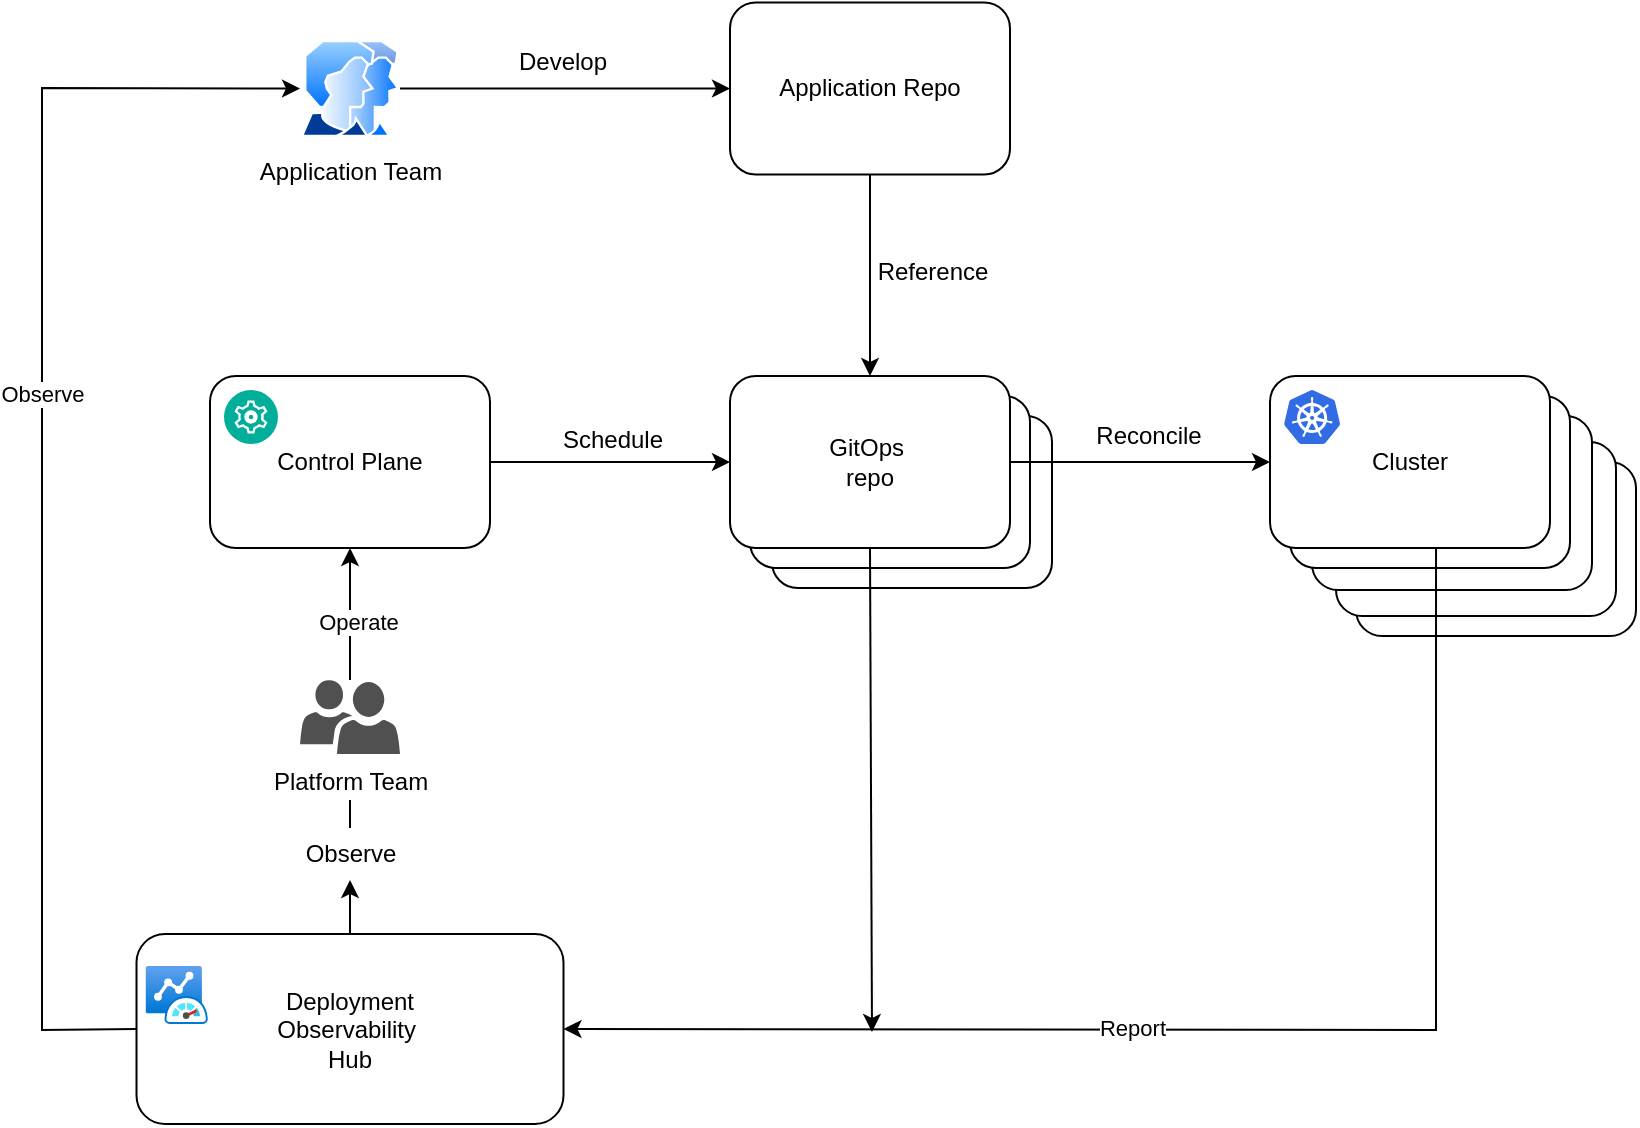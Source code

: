 <mxfile version="20.5.3" type="device" pages="2"><diagram id="EJyb3Z6ZULY_lMyWeOQj" name="Page-1"><mxGraphModel dx="983" dy="658" grid="0" gridSize="10" guides="1" tooltips="1" connect="1" arrows="1" fold="1" page="0" pageScale="1" pageWidth="850" pageHeight="1100" math="0" shadow="0"><root><mxCell id="0"/><mxCell id="1" parent="0"/><mxCell id="vTIGv0Bj5-gnFhebU_rT-22" value="GitOps&amp;nbsp;&lt;br&gt;repo" style="rounded=1;whiteSpace=wrap;html=1;" vertex="1" parent="1"><mxGeometry x="802" y="341" width="140" height="87" as="geometry"/></mxCell><mxCell id="vTIGv0Bj5-gnFhebU_rT-21" value="GitOps&amp;nbsp;&lt;br&gt;repo" style="rounded=1;whiteSpace=wrap;html=1;" vertex="1" parent="1"><mxGeometry x="792" y="331" width="140" height="87" as="geometry"/></mxCell><mxCell id="vTIGv0Bj5-gnFhebU_rT-11" value="GitOps&amp;nbsp;&lt;br&gt;repo" style="rounded=1;whiteSpace=wrap;html=1;" vertex="1" parent="1"><mxGeometry x="510" y="318" width="140" height="86" as="geometry"/></mxCell><mxCell id="vTIGv0Bj5-gnFhebU_rT-9" value="GitOps&amp;nbsp;&lt;br&gt;repo" style="rounded=1;whiteSpace=wrap;html=1;" vertex="1" parent="1"><mxGeometry x="499" y="308" width="140" height="86" as="geometry"/></mxCell><mxCell id="vTIGv0Bj5-gnFhebU_rT-8" value="GitOps&amp;nbsp;&lt;br&gt;repo" style="rounded=1;whiteSpace=wrap;html=1;" vertex="1" parent="1"><mxGeometry x="489" y="298" width="140" height="86" as="geometry"/></mxCell><mxCell id="vTIGv0Bj5-gnFhebU_rT-1" value="Control Plane" style="rounded=1;whiteSpace=wrap;html=1;" vertex="1" parent="1"><mxGeometry x="229" y="298" width="140" height="86" as="geometry"/></mxCell><mxCell id="vTIGv0Bj5-gnFhebU_rT-6" value="" style="aspect=fixed;perimeter=ellipsePerimeter;html=1;align=center;shadow=0;dashed=0;fontColor=#4277BB;labelBackgroundColor=#ffffff;fontSize=12;spacingTop=3;image;image=img/lib/ibm/management/cluster_management.svg;" vertex="1" parent="1"><mxGeometry x="236" y="305" width="27" height="27" as="geometry"/></mxCell><mxCell id="vTIGv0Bj5-gnFhebU_rT-7" value="" style="shape=image;html=1;verticalAlign=top;verticalLabelPosition=bottom;labelBackgroundColor=#ffffff;imageAspect=0;aspect=fixed;image=https://cdn0.iconfinder.com/data/icons/social-network-9/50/29-128.png" vertex="1" parent="1"><mxGeometry x="492" y="302" width="33" height="33" as="geometry"/></mxCell><mxCell id="vTIGv0Bj5-gnFhebU_rT-12" value="GitOps&amp;nbsp;&lt;br&gt;repo" style="rounded=1;whiteSpace=wrap;html=1;" vertex="1" parent="1"><mxGeometry x="780" y="318" width="140" height="87" as="geometry"/></mxCell><mxCell id="vTIGv0Bj5-gnFhebU_rT-13" value="GitOps&amp;nbsp;&lt;br&gt;repo" style="rounded=1;whiteSpace=wrap;html=1;" vertex="1" parent="1"><mxGeometry x="769" y="308" width="140" height="86" as="geometry"/></mxCell><mxCell id="vTIGv0Bj5-gnFhebU_rT-14" value="Cluster" style="rounded=1;whiteSpace=wrap;html=1;" vertex="1" parent="1"><mxGeometry x="759" y="298" width="140" height="86" as="geometry"/></mxCell><mxCell id="vTIGv0Bj5-gnFhebU_rT-5" value="" style="sketch=0;aspect=fixed;html=1;points=[];align=center;image;fontSize=12;image=img/lib/mscae/Kubernetes.svg;" vertex="1" parent="1"><mxGeometry x="766" y="305" width="28.13" height="27" as="geometry"/></mxCell><mxCell id="vTIGv0Bj5-gnFhebU_rT-23" value="" style="endArrow=classic;html=1;rounded=0;exitX=1;exitY=0.5;exitDx=0;exitDy=0;entryX=0;entryY=0.5;entryDx=0;entryDy=0;" edge="1" parent="1" source="vTIGv0Bj5-gnFhebU_rT-1" target="vTIGv0Bj5-gnFhebU_rT-8"><mxGeometry width="50" height="50" relative="1" as="geometry"><mxPoint x="528" y="399" as="sourcePoint"/><mxPoint x="578" y="349" as="targetPoint"/></mxGeometry></mxCell><mxCell id="vTIGv0Bj5-gnFhebU_rT-24" value="Schedule" style="text;html=1;align=center;verticalAlign=middle;resizable=0;points=[];autosize=1;strokeColor=none;fillColor=none;" vertex="1" parent="1"><mxGeometry x="396" y="317" width="68" height="26" as="geometry"/></mxCell><mxCell id="vTIGv0Bj5-gnFhebU_rT-26" value="Reconcile" style="text;html=1;align=center;verticalAlign=middle;resizable=0;points=[];autosize=1;strokeColor=none;fillColor=none;" vertex="1" parent="1"><mxGeometry x="662" y="315" width="71" height="26" as="geometry"/></mxCell><mxCell id="vTIGv0Bj5-gnFhebU_rT-29" value="Deployment&lt;br&gt;Observability&amp;nbsp;&lt;br&gt;Hub" style="rounded=1;whiteSpace=wrap;html=1;" vertex="1" parent="1"><mxGeometry x="192.25" y="577" width="213.5" height="95" as="geometry"/></mxCell><mxCell id="vTIGv0Bj5-gnFhebU_rT-28" value="" style="aspect=fixed;html=1;points=[];align=center;image;fontSize=12;image=img/lib/azure2/other/Azure_Monitor_Dashboard.svg;" vertex="1" parent="1"><mxGeometry x="196.75" y="593" width="31.2" height="29" as="geometry"/></mxCell><mxCell id="vTIGv0Bj5-gnFhebU_rT-30" value="" style="endArrow=classic;html=1;rounded=0;entryX=0;entryY=0.5;entryDx=0;entryDy=0;exitX=0;exitY=0.5;exitDx=0;exitDy=0;" edge="1" parent="1" source="vTIGv0Bj5-gnFhebU_rT-29" target="vTIGv0Bj5-gnFhebU_rT-33"><mxGeometry width="50" height="50" relative="1" as="geometry"><mxPoint x="559" y="349" as="sourcePoint"/><mxPoint x="509" y="399" as="targetPoint"/><Array as="points"><mxPoint x="145" y="625"/><mxPoint x="145" y="154"/></Array></mxGeometry></mxCell><mxCell id="vTIGv0Bj5-gnFhebU_rT-47" value="Observe" style="edgeLabel;html=1;align=center;verticalAlign=middle;resizable=0;points=[];" vertex="1" connectable="0" parent="vTIGv0Bj5-gnFhebU_rT-30"><mxGeometry x="0.129" relative="1" as="geometry"><mxPoint as="offset"/></mxGeometry></mxCell><mxCell id="vTIGv0Bj5-gnFhebU_rT-31" value="" style="endArrow=classic;html=1;rounded=0;exitX=0.5;exitY=1;exitDx=0;exitDy=0;" edge="1" parent="1" source="vTIGv0Bj5-gnFhebU_rT-8"><mxGeometry width="50" height="50" relative="1" as="geometry"><mxPoint x="560" y="633" as="sourcePoint"/><mxPoint x="560" y="626" as="targetPoint"/></mxGeometry></mxCell><mxCell id="vTIGv0Bj5-gnFhebU_rT-33" value="Application Team" style="aspect=fixed;perimeter=ellipsePerimeter;html=1;align=center;shadow=0;dashed=0;spacingTop=3;image;image=img/lib/active_directory/user_accounts.svg;" vertex="1" parent="1"><mxGeometry x="274" y="130" width="50" height="48.5" as="geometry"/></mxCell><mxCell id="vTIGv0Bj5-gnFhebU_rT-34" value="Platform Team" style="sketch=0;pointerEvents=1;shadow=0;dashed=0;html=1;strokeColor=none;labelPosition=center;verticalLabelPosition=bottom;verticalAlign=top;align=center;fillColor=#505050;shape=mxgraph.mscae.intune.user_group" vertex="1" parent="1"><mxGeometry x="274" y="450" width="50" height="37" as="geometry"/></mxCell><mxCell id="vTIGv0Bj5-gnFhebU_rT-35" value="Application Repo" style="rounded=1;whiteSpace=wrap;html=1;" vertex="1" parent="1"><mxGeometry x="489" y="111.25" width="140" height="86" as="geometry"/></mxCell><mxCell id="vTIGv0Bj5-gnFhebU_rT-36" value="" style="endArrow=classic;html=1;curved=1;exitX=1;exitY=0.5;exitDx=0;exitDy=0;entryX=0;entryY=0.5;entryDx=0;entryDy=0;" edge="1" parent="1" source="vTIGv0Bj5-gnFhebU_rT-33" target="vTIGv0Bj5-gnFhebU_rT-35"><mxGeometry width="50" height="50" relative="1" as="geometry"><mxPoint x="380" y="278" as="sourcePoint"/><mxPoint x="559" y="387" as="targetPoint"/></mxGeometry></mxCell><mxCell id="vTIGv0Bj5-gnFhebU_rT-37" value="Develop" style="text;html=1;align=center;verticalAlign=middle;resizable=0;points=[];autosize=1;strokeColor=none;fillColor=none;" vertex="1" parent="1"><mxGeometry x="374" y="128" width="62" height="26" as="geometry"/></mxCell><mxCell id="vTIGv0Bj5-gnFhebU_rT-38" value="" style="shape=image;html=1;verticalAlign=top;verticalLabelPosition=bottom;labelBackgroundColor=#ffffff;imageAspect=0;aspect=fixed;image=https://cdn0.iconfinder.com/data/icons/social-network-9/50/29-128.png" vertex="1" parent="1"><mxGeometry x="491.13" y="115" width="33" height="33" as="geometry"/></mxCell><mxCell id="vTIGv0Bj5-gnFhebU_rT-39" value="" style="endArrow=classic;html=1;curved=1;entryX=0.5;entryY=0;entryDx=0;entryDy=0;" edge="1" parent="1" source="vTIGv0Bj5-gnFhebU_rT-35" target="vTIGv0Bj5-gnFhebU_rT-8"><mxGeometry width="50" height="50" relative="1" as="geometry"><mxPoint x="509" y="437" as="sourcePoint"/><mxPoint x="665" y="246" as="targetPoint"/></mxGeometry></mxCell><mxCell id="vTIGv0Bj5-gnFhebU_rT-40" value="Reference" style="text;html=1;align=center;verticalAlign=middle;resizable=0;points=[];autosize=1;strokeColor=none;fillColor=none;" vertex="1" parent="1"><mxGeometry x="553" y="233" width="73" height="26" as="geometry"/></mxCell><mxCell id="vTIGv0Bj5-gnFhebU_rT-41" value="" style="endArrow=classic;html=1;curved=1;exitX=0.5;exitY=0;exitDx=0;exitDy=0;exitPerimeter=0;" edge="1" parent="1" source="vTIGv0Bj5-gnFhebU_rT-34" target="vTIGv0Bj5-gnFhebU_rT-1"><mxGeometry width="50" height="50" relative="1" as="geometry"><mxPoint x="509" y="437" as="sourcePoint"/><mxPoint x="559" y="387" as="targetPoint"/></mxGeometry></mxCell><mxCell id="vTIGv0Bj5-gnFhebU_rT-42" value="Operate" style="edgeLabel;html=1;align=center;verticalAlign=middle;resizable=0;points=[];" vertex="1" connectable="0" parent="vTIGv0Bj5-gnFhebU_rT-41"><mxGeometry x="-0.126" y="-4" relative="1" as="geometry"><mxPoint as="offset"/></mxGeometry></mxCell><mxCell id="vTIGv0Bj5-gnFhebU_rT-43" value="" style="endArrow=classic;html=1;curved=1;startArrow=none;" edge="1" parent="1" source="vTIGv0Bj5-gnFhebU_rT-29" target="vTIGv0Bj5-gnFhebU_rT-44"><mxGeometry width="50" height="50" relative="1" as="geometry"><mxPoint x="559" y="387" as="sourcePoint"/><mxPoint x="299" y="510" as="targetPoint"/></mxGeometry></mxCell><mxCell id="vTIGv0Bj5-gnFhebU_rT-44" value="Observe" style="text;html=1;align=center;verticalAlign=middle;resizable=0;points=[];autosize=1;strokeColor=none;fillColor=none;" vertex="1" parent="1"><mxGeometry x="267.5" y="524" width="63" height="26" as="geometry"/></mxCell><mxCell id="vTIGv0Bj5-gnFhebU_rT-45" value="" style="endArrow=none;html=1;curved=1;" edge="1" parent="1" target="vTIGv0Bj5-gnFhebU_rT-44"><mxGeometry width="50" height="50" relative="1" as="geometry"><mxPoint x="299" y="510" as="sourcePoint"/><mxPoint x="299" y="577" as="targetPoint"/></mxGeometry></mxCell><mxCell id="vTIGv0Bj5-gnFhebU_rT-46" value="" style="endArrow=classic;html=1;exitX=0.593;exitY=0.996;exitDx=0;exitDy=0;exitPerimeter=0;entryX=1;entryY=0.5;entryDx=0;entryDy=0;rounded=0;" edge="1" parent="1" source="vTIGv0Bj5-gnFhebU_rT-14" target="vTIGv0Bj5-gnFhebU_rT-29"><mxGeometry width="50" height="50" relative="1" as="geometry"><mxPoint x="527" y="413" as="sourcePoint"/><mxPoint x="577" y="363" as="targetPoint"/><Array as="points"><mxPoint x="842" y="625"/></Array></mxGeometry></mxCell><mxCell id="vTIGv0Bj5-gnFhebU_rT-48" value="Report" style="edgeLabel;html=1;align=center;verticalAlign=middle;resizable=0;points=[];" vertex="1" connectable="0" parent="vTIGv0Bj5-gnFhebU_rT-46"><mxGeometry x="0.163" y="-1" relative="1" as="geometry"><mxPoint as="offset"/></mxGeometry></mxCell><mxCell id="vTIGv0Bj5-gnFhebU_rT-49" value="" style="endArrow=classic;html=1;rounded=0;exitX=1;exitY=0.5;exitDx=0;exitDy=0;" edge="1" parent="1" source="vTIGv0Bj5-gnFhebU_rT-8" target="vTIGv0Bj5-gnFhebU_rT-14"><mxGeometry width="50" height="50" relative="1" as="geometry"><mxPoint x="527" y="413" as="sourcePoint"/><mxPoint x="577" y="363" as="targetPoint"/></mxGeometry></mxCell></root></mxGraphModel></diagram><diagram id="RC0zuXFf9NYsHAVBbpfP" name="Page-2"><mxGraphModel dx="1383" dy="658" grid="0" gridSize="10" guides="1" tooltips="1" connect="1" arrows="1" fold="1" page="0" pageScale="1" pageWidth="850" pageHeight="1100" math="0" shadow="0"><root><mxCell id="0"/><mxCell id="1" parent="0"/><mxCell id="2bHwJZvOf9KBrqHCUFQM-6" value="&lt;br&gt;Workload GitOps&lt;br&gt;Repo" style="rounded=1;whiteSpace=wrap;html=1;" vertex="1" parent="1"><mxGeometry x="509" y="62" width="140" height="86" as="geometry"/></mxCell><mxCell id="2bHwJZvOf9KBrqHCUFQM-5" value="&lt;br&gt;Workload GitOps&lt;br&gt;Repo" style="rounded=1;whiteSpace=wrap;html=1;" vertex="1" parent="1"><mxGeometry x="499" y="52" width="140" height="86" as="geometry"/></mxCell><mxCell id="2bHwJZvOf9KBrqHCUFQM-4" value="&lt;br&gt;Workload Source&lt;br&gt;Repo" style="rounded=1;whiteSpace=wrap;html=1;" vertex="1" parent="1"><mxGeometry x="99.56" y="62" width="140" height="86" as="geometry"/></mxCell><mxCell id="2bHwJZvOf9KBrqHCUFQM-3" value="&lt;br&gt;Workload Source&lt;br&gt;Repo" style="rounded=1;whiteSpace=wrap;html=1;" vertex="1" parent="1"><mxGeometry x="89.56" y="52" width="140" height="86" as="geometry"/></mxCell><mxCell id="nBCRVlox8SJCcRil04to-24" value="Cluster" style="rounded=1;whiteSpace=wrap;html=1;" vertex="1" parent="1"><mxGeometry x="767" y="586" width="104" height="65" as="geometry"/></mxCell><mxCell id="nBCRVlox8SJCcRil04to-23" value="Cluster" style="rounded=1;whiteSpace=wrap;html=1;" vertex="1" parent="1"><mxGeometry x="757" y="576" width="104" height="65" as="geometry"/></mxCell><mxCell id="nBCRVlox8SJCcRil04to-22" value="Device" style="rounded=1;whiteSpace=wrap;html=1;" vertex="1" parent="1"><mxGeometry x="620" y="586" width="104" height="65" as="geometry"/></mxCell><mxCell id="nBCRVlox8SJCcRil04to-21" value="Device" style="rounded=1;whiteSpace=wrap;html=1;" vertex="1" parent="1"><mxGeometry x="610" y="576" width="104" height="65" as="geometry"/></mxCell><mxCell id="nBCRVlox8SJCcRil04to-20" value="Zarf" style="rounded=1;whiteSpace=wrap;html=1;" vertex="1" parent="1"><mxGeometry x="465" y="587" width="104" height="65" as="geometry"/></mxCell><mxCell id="nBCRVlox8SJCcRil04to-19" value="Zarf" style="rounded=1;whiteSpace=wrap;html=1;" vertex="1" parent="1"><mxGeometry x="455" y="577" width="104" height="65" as="geometry"/></mxCell><mxCell id="nBCRVlox8SJCcRil04to-18" value="Gitea/OCI" style="rounded=1;whiteSpace=wrap;html=1;" vertex="1" parent="1"><mxGeometry x="307" y="587" width="104" height="65" as="geometry"/></mxCell><mxCell id="nBCRVlox8SJCcRil04to-17" value="Gitea/OCI" style="rounded=1;whiteSpace=wrap;html=1;" vertex="1" parent="1"><mxGeometry x="297" y="577" width="104" height="65" as="geometry"/></mxCell><mxCell id="nBCRVlox8SJCcRil04to-16" value="Fleet / OCM / Karmada / KubeVela / etc" style="rounded=1;whiteSpace=wrap;html=1;" vertex="1" parent="1"><mxGeometry x="150" y="586" width="104" height="65" as="geometry"/></mxCell><mxCell id="nBCRVlox8SJCcRil04to-15" value="Fleet / OCM / Karmada / KubeVela / etc" style="rounded=1;whiteSpace=wrap;html=1;" vertex="1" parent="1"><mxGeometry x="140" y="576" width="104" height="65" as="geometry"/></mxCell><mxCell id="nBCRVlox8SJCcRil04to-14" value="Cluster" style="rounded=1;whiteSpace=wrap;html=1;" vertex="1" parent="1"><mxGeometry x="-7" y="586" width="104" height="65" as="geometry"/></mxCell><mxCell id="nBCRVlox8SJCcRil04to-13" value="Cluster" style="rounded=1;whiteSpace=wrap;html=1;" vertex="1" parent="1"><mxGeometry x="-17" y="576" width="104" height="65" as="geometry"/></mxCell><mxCell id="ALzlUaQuWSJnPboGSdHt-3" value="GitOps&amp;nbsp;&lt;br&gt;repo" style="rounded=1;whiteSpace=wrap;html=1;" vertex="1" parent="1"><mxGeometry x="510" y="318" width="140" height="86" as="geometry"/></mxCell><mxCell id="ALzlUaQuWSJnPboGSdHt-4" value="GitOps&amp;nbsp;&lt;br&gt;repo" style="rounded=1;whiteSpace=wrap;html=1;" vertex="1" parent="1"><mxGeometry x="499" y="308" width="140" height="86" as="geometry"/></mxCell><mxCell id="ALzlUaQuWSJnPboGSdHt-5" value="Platform GitOps&amp;nbsp;&lt;br&gt;repo" style="rounded=1;whiteSpace=wrap;html=1;" vertex="1" parent="1"><mxGeometry x="489" y="298" width="140" height="86" as="geometry"/></mxCell><mxCell id="ALzlUaQuWSJnPboGSdHt-6" value="Control Plane" style="rounded=1;whiteSpace=wrap;html=1;" vertex="1" parent="1"><mxGeometry x="109" y="298" width="140" height="86" as="geometry"/></mxCell><mxCell id="ALzlUaQuWSJnPboGSdHt-7" value="" style="aspect=fixed;perimeter=ellipsePerimeter;html=1;align=center;shadow=0;dashed=0;fontColor=#4277BB;labelBackgroundColor=#ffffff;fontSize=12;spacingTop=3;image;image=img/lib/ibm/management/cluster_management.svg;" vertex="1" parent="1"><mxGeometry x="116" y="305" width="27" height="27" as="geometry"/></mxCell><mxCell id="ALzlUaQuWSJnPboGSdHt-8" value="" style="shape=image;html=1;verticalAlign=top;verticalLabelPosition=bottom;labelBackgroundColor=#ffffff;imageAspect=0;aspect=fixed;image=https://cdn0.iconfinder.com/data/icons/social-network-9/50/29-128.png" vertex="1" parent="1"><mxGeometry x="492" y="302" width="30" height="30" as="geometry"/></mxCell><mxCell id="ALzlUaQuWSJnPboGSdHt-11" value="AKS Cluster" style="rounded=1;whiteSpace=wrap;html=1;" vertex="1" parent="1"><mxGeometry x="-27" y="566" width="104" height="65" as="geometry"/></mxCell><mxCell id="ALzlUaQuWSJnPboGSdHt-13" value="" style="endArrow=classic;html=1;rounded=0;exitX=1;exitY=0.5;exitDx=0;exitDy=0;entryX=0;entryY=0.5;entryDx=0;entryDy=0;startArrow=none;" edge="1" parent="1" source="9IxNmXpKh8owTTYSzvYB-5" target="ALzlUaQuWSJnPboGSdHt-5"><mxGeometry width="50" height="50" relative="1" as="geometry"><mxPoint x="528" y="399" as="sourcePoint"/><mxPoint x="578" y="349" as="targetPoint"/></mxGeometry></mxCell><mxCell id="ALzlUaQuWSJnPboGSdHt-15" value="Reconcile" style="text;html=1;align=center;verticalAlign=middle;resizable=0;points=[];autosize=1;strokeColor=none;fillColor=none;" vertex="1" parent="1"><mxGeometry x="554" y="411" width="71" height="26" as="geometry"/></mxCell><mxCell id="ALzlUaQuWSJnPboGSdHt-16" value="Deployment&lt;br&gt;Observability&amp;nbsp;&lt;br&gt;Hub" style="rounded=1;whiteSpace=wrap;html=1;" vertex="1" parent="1"><mxGeometry x="262.25" y="162" width="213.5" height="95" as="geometry"/></mxCell><mxCell id="ALzlUaQuWSJnPboGSdHt-17" value="" style="aspect=fixed;html=1;points=[];align=center;image;fontSize=12;image=img/lib/azure2/other/Azure_Monitor_Dashboard.svg;" vertex="1" parent="1"><mxGeometry x="277.5" y="179" width="31.2" height="29" as="geometry"/></mxCell><mxCell id="ALzlUaQuWSJnPboGSdHt-21" value="Application Team" style="aspect=fixed;perimeter=ellipsePerimeter;html=1;align=center;shadow=0;dashed=0;spacingTop=3;image;image=img/lib/active_directory/user_accounts.svg;" vertex="1" parent="1"><mxGeometry x="-77.33" y="59" width="44.33" height="43" as="geometry"/></mxCell><mxCell id="ALzlUaQuWSJnPboGSdHt-23" value="&lt;br&gt;Workload GitOps&lt;br&gt;Repo" style="rounded=1;whiteSpace=wrap;html=1;" vertex="1" parent="1"><mxGeometry x="489" y="42" width="140" height="86" as="geometry"/></mxCell><mxCell id="ALzlUaQuWSJnPboGSdHt-26" value="" style="shape=image;html=1;verticalAlign=top;verticalLabelPosition=bottom;labelBackgroundColor=#ffffff;imageAspect=0;aspect=fixed;image=https://cdn0.iconfinder.com/data/icons/social-network-9/50/29-128.png" vertex="1" parent="1"><mxGeometry x="491.13" y="45.75" width="33" height="33" as="geometry"/></mxCell><mxCell id="ALzlUaQuWSJnPboGSdHt-27" value="" style="endArrow=classic;html=1;curved=1;exitX=0.5;exitY=1;exitDx=0;exitDy=0;entryX=0.5;entryY=0;entryDx=0;entryDy=0;" edge="1" parent="1" source="ALzlUaQuWSJnPboGSdHt-23" target="ALzlUaQuWSJnPboGSdHt-5"><mxGeometry width="50" height="50" relative="1" as="geometry"><mxPoint x="665" y="246" as="sourcePoint"/><mxPoint x="509" y="437" as="targetPoint"/></mxGeometry></mxCell><mxCell id="ALzlUaQuWSJnPboGSdHt-28" value="Reference" style="text;html=1;align=center;verticalAlign=middle;resizable=0;points=[];autosize=1;strokeColor=none;fillColor=none;" vertex="1" parent="1"><mxGeometry x="559" y="189.5" width="73" height="26" as="geometry"/></mxCell><mxCell id="ALzlUaQuWSJnPboGSdHt-36" value="" style="endArrow=classic;html=1;rounded=0;exitX=0.5;exitY=1;exitDx=0;exitDy=0;" edge="1" parent="1" source="ALzlUaQuWSJnPboGSdHt-5" target="ALzlUaQuWSJnPboGSdHt-11"><mxGeometry width="50" height="50" relative="1" as="geometry"><mxPoint x="527" y="413" as="sourcePoint"/><mxPoint x="577" y="363" as="targetPoint"/><Array as="points"><mxPoint x="559" y="456"/><mxPoint x="27" y="458"/></Array></mxGeometry></mxCell><mxCell id="9IxNmXpKh8owTTYSzvYB-1" value="&lt;br&gt;Workload Source&lt;br&gt;Repo" style="rounded=1;whiteSpace=wrap;html=1;" vertex="1" parent="1"><mxGeometry x="79.56" y="42" width="140" height="86" as="geometry"/></mxCell><mxCell id="9IxNmXpKh8owTTYSzvYB-2" value="" style="shape=image;html=1;verticalAlign=top;verticalLabelPosition=bottom;labelBackgroundColor=#ffffff;imageAspect=0;aspect=fixed;image=https://cdn0.iconfinder.com/data/icons/social-network-9/50/29-128.png" vertex="1" parent="1"><mxGeometry x="83.89" y="45.75" width="29" height="29" as="geometry"/></mxCell><mxCell id="9IxNmXpKh8owTTYSzvYB-3" value="" style="endArrow=classic;html=1;rounded=0;exitX=1;exitY=0.5;exitDx=0;exitDy=0;entryX=0;entryY=0.5;entryDx=0;entryDy=0;" edge="1" parent="1" source="9IxNmXpKh8owTTYSzvYB-1" target="ALzlUaQuWSJnPboGSdHt-23"><mxGeometry width="50" height="50" relative="1" as="geometry"><mxPoint x="537" y="220.75" as="sourcePoint"/><mxPoint x="587" y="170.75" as="targetPoint"/></mxGeometry></mxCell><mxCell id="9IxNmXpKh8owTTYSzvYB-4" value="CI/CD&amp;nbsp;" style="shape=parallelogram;perimeter=parallelogramPerimeter;whiteSpace=wrap;html=1;fixedSize=1;" vertex="1" parent="1"><mxGeometry x="279" y="68" width="180" height="34" as="geometry"/></mxCell><mxCell id="9IxNmXpKh8owTTYSzvYB-5" value="" style="shape=parallelogram;perimeter=parallelogramPerimeter;whiteSpace=wrap;html=1;fixedSize=1;" vertex="1" parent="1"><mxGeometry x="265" y="308" width="190" height="66" as="geometry"/></mxCell><mxCell id="9IxNmXpKh8owTTYSzvYB-6" value="" style="endArrow=none;html=1;rounded=0;exitX=1;exitY=0.5;exitDx=0;exitDy=0;entryX=0;entryY=0.5;entryDx=0;entryDy=0;" edge="1" parent="1" source="ALzlUaQuWSJnPboGSdHt-6" target="9IxNmXpKh8owTTYSzvYB-5"><mxGeometry width="50" height="50" relative="1" as="geometry"><mxPoint x="249" y="341" as="sourcePoint"/><mxPoint x="485" y="341" as="targetPoint"/></mxGeometry></mxCell><mxCell id="9IxNmXpKh8owTTYSzvYB-7" value="" style="endArrow=none;html=1;rounded=0;exitX=0;exitY=0.5;exitDx=0;exitDy=0;" edge="1" parent="1" source="9IxNmXpKh8owTTYSzvYB-5"><mxGeometry width="50" height="50" relative="1" as="geometry"><mxPoint x="533" y="280" as="sourcePoint"/><mxPoint x="448" y="341" as="targetPoint"/></mxGeometry></mxCell><mxCell id="ALzlUaQuWSJnPboGSdHt-12" value="" style="sketch=0;aspect=fixed;html=1;points=[];align=center;image;fontSize=12;image=img/lib/mscae/Kubernetes.svg;" vertex="1" parent="1"><mxGeometry x="279" y="346" width="20.84" height="20" as="geometry"/></mxCell><mxCell id="9IxNmXpKh8owTTYSzvYB-8" value="" style="shape=image;html=1;verticalAlign=top;verticalLabelPosition=bottom;labelBackgroundColor=#ffffff;imageAspect=0;aspect=fixed;image=https://cdn0.iconfinder.com/data/icons/social-network-9/50/29-128.png" vertex="1" parent="1"><mxGeometry x="301" y="72" width="25.75" height="25.75" as="geometry"/></mxCell><mxCell id="9IxNmXpKh8owTTYSzvYB-10" value="" style="shape=image;html=1;verticalAlign=top;verticalLabelPosition=bottom;labelBackgroundColor=#ffffff;imageAspect=0;aspect=fixed;image=https://cdn0.iconfinder.com/data/icons/social-network-9/50/29-128.png" vertex="1" parent="1"><mxGeometry x="285" y="310.25" width="25.75" height="25.75" as="geometry"/></mxCell><mxCell id="9IxNmXpKh8owTTYSzvYB-11" value="Promotion Flow" style="text;html=1;strokeColor=none;fillColor=none;align=center;verticalAlign=middle;whiteSpace=wrap;rounded=0;" vertex="1" parent="1"><mxGeometry x="330" y="308.13" width="93" height="30" as="geometry"/></mxCell><mxCell id="9IxNmXpKh8owTTYSzvYB-12" value="Scheduler" style="text;html=1;strokeColor=none;fillColor=none;align=center;verticalAlign=middle;whiteSpace=wrap;rounded=0;" vertex="1" parent="1"><mxGeometry x="322.75" y="341" width="93" height="30" as="geometry"/></mxCell><mxCell id="tZGUmM3nlfY3Pk1ofATF-1" value="" style="endArrow=classic;html=1;rounded=0;exitX=0.5;exitY=0;exitDx=0;exitDy=0;" edge="1" parent="1" source="ALzlUaQuWSJnPboGSdHt-16" target="9IxNmXpKh8owTTYSzvYB-4"><mxGeometry width="50" height="50" relative="1" as="geometry"><mxPoint x="418" y="329" as="sourcePoint"/><mxPoint x="468" y="279" as="targetPoint"/></mxGeometry></mxCell><mxCell id="tZGUmM3nlfY3Pk1ofATF-2" value="" style="endArrow=classic;html=1;rounded=0;exitX=0.5;exitY=1;exitDx=0;exitDy=0;entryX=0.548;entryY=0.023;entryDx=0;entryDy=0;entryPerimeter=0;" edge="1" parent="1" source="ALzlUaQuWSJnPboGSdHt-16" target="9IxNmXpKh8owTTYSzvYB-5"><mxGeometry width="50" height="50" relative="1" as="geometry"><mxPoint x="418" y="329" as="sourcePoint"/><mxPoint x="367" y="305" as="targetPoint"/></mxGeometry></mxCell><mxCell id="nBCRVlox8SJCcRil04to-8" value="Fleet / OCM / Karmada / KubeVela / etc" style="rounded=1;whiteSpace=wrap;html=1;" vertex="1" parent="1"><mxGeometry x="130" y="566" width="104" height="65" as="geometry"/></mxCell><mxCell id="nBCRVlox8SJCcRil04to-9" value="Military Base Cluster" style="rounded=1;whiteSpace=wrap;html=1;" vertex="1" parent="1"><mxGeometry x="287" y="567" width="104" height="65" as="geometry"/></mxCell><mxCell id="nBCRVlox8SJCcRil04to-10" value="Airgapped&amp;nbsp;&lt;br&gt;Cluster" style="rounded=1;whiteSpace=wrap;html=1;" vertex="1" parent="1"><mxGeometry x="445" y="567" width="104" height="65" as="geometry"/></mxCell><mxCell id="nBCRVlox8SJCcRil04to-11" value="Vehicle&lt;br&gt;Cluster" style="rounded=1;whiteSpace=wrap;html=1;" vertex="1" parent="1"><mxGeometry x="600" y="566" width="104" height="65" as="geometry"/></mxCell><mxCell id="nBCRVlox8SJCcRil04to-12" value="Cluster" style="rounded=1;whiteSpace=wrap;html=1;" vertex="1" parent="1"><mxGeometry x="747" y="566" width="104" height="65" as="geometry"/></mxCell><mxCell id="nBCRVlox8SJCcRil04to-25" value="" style="sketch=0;aspect=fixed;html=1;points=[];align=center;image;fontSize=12;image=img/lib/mscae/Kubernetes.svg;" vertex="1" parent="1"><mxGeometry x="134.02" y="567" width="15.63" height="15" as="geometry"/></mxCell><mxCell id="nBCRVlox8SJCcRil04to-27" value="" style="sketch=0;aspect=fixed;html=1;points=[];align=center;image;fontSize=12;image=img/lib/mscae/Kubernetes.svg;" vertex="1" parent="1"><mxGeometry x="309.37" y="571" width="15.63" height="15" as="geometry"/></mxCell><mxCell id="nBCRVlox8SJCcRil04to-28" value="" style="shape=image;html=1;verticalAlign=top;verticalLabelPosition=bottom;labelBackgroundColor=#ffffff;imageAspect=0;aspect=fixed;image=https://cdn0.iconfinder.com/data/icons/social-network-9/50/29-128.png" vertex="1" parent="1"><mxGeometry x="326.25" y="569" width="18.5" height="18.5" as="geometry"/></mxCell><mxCell id="nBCRVlox8SJCcRil04to-29" value="" style="verticalLabelPosition=bottom;html=1;verticalAlign=top;align=center;strokeColor=none;fillColor=#00BEF2;shape=mxgraph.azure.azure_instance;" vertex="1" parent="1"><mxGeometry x="-17" y="569" width="15" height="19" as="geometry"/></mxCell><mxCell id="nBCRVlox8SJCcRil04to-30" value="Fleet / OCM / Karmada / KubeVela / etc" style="rounded=1;whiteSpace=wrap;html=1;" vertex="1" parent="1"><mxGeometry x="151" y="736" width="104" height="65" as="geometry"/></mxCell><mxCell id="nBCRVlox8SJCcRil04to-31" value="Fleet / OCM / Karmada / KubeVela / etc" style="rounded=1;whiteSpace=wrap;html=1;" vertex="1" parent="1"><mxGeometry x="141" y="726" width="104" height="65" as="geometry"/></mxCell><mxCell id="nBCRVlox8SJCcRil04to-32" value="Factory Edge Cluster" style="rounded=1;whiteSpace=wrap;html=1;" vertex="1" parent="1"><mxGeometry x="131" y="716" width="104" height="65" as="geometry"/></mxCell><mxCell id="nBCRVlox8SJCcRil04to-33" value="" style="sketch=0;aspect=fixed;html=1;points=[];align=center;image;fontSize=12;image=img/lib/mscae/Kubernetes.svg;" vertex="1" parent="1"><mxGeometry x="156.33" y="720" width="15.63" height="15" as="geometry"/></mxCell><mxCell id="nBCRVlox8SJCcRil04to-34" value="Fleet / OCM / Karmada / KubeVela / etc" style="rounded=1;whiteSpace=wrap;html=1;" vertex="1" parent="1"><mxGeometry x="307" y="740" width="104" height="65" as="geometry"/></mxCell><mxCell id="nBCRVlox8SJCcRil04to-35" value="Fleet / OCM / Karmada / KubeVela / etc" style="rounded=1;whiteSpace=wrap;html=1;" vertex="1" parent="1"><mxGeometry x="297" y="730" width="104" height="65" as="geometry"/></mxCell><mxCell id="nBCRVlox8SJCcRil04to-36" value="Drone Cluster&lt;br&gt;" style="rounded=1;whiteSpace=wrap;html=1;" vertex="1" parent="1"><mxGeometry x="287" y="720" width="104" height="65" as="geometry"/></mxCell><mxCell id="nBCRVlox8SJCcRil04to-37" value="" style="sketch=0;aspect=fixed;html=1;points=[];align=center;image;fontSize=12;image=img/lib/mscae/Kubernetes.svg;" vertex="1" parent="1"><mxGeometry x="312.75" y="723" width="15.63" height="15" as="geometry"/></mxCell><mxCell id="nBCRVlox8SJCcRil04to-38" value="" style="sketch=0;aspect=fixed;html=1;points=[];align=center;image;fontSize=12;image=img/lib/mscae/Kubernetes.svg;" vertex="1" parent="1"><mxGeometry x="2" y="572" width="15.63" height="15" as="geometry"/></mxCell><mxCell id="nBCRVlox8SJCcRil04to-39" value="" style="sketch=0;aspect=fixed;html=1;points=[];align=center;image;fontSize=12;image=img/lib/mscae/Kubernetes.svg;" vertex="1" parent="1"><mxGeometry x="751.37" y="570.75" width="15.63" height="15" as="geometry"/></mxCell><mxCell id="nBCRVlox8SJCcRil04to-40" value="" style="sketch=0;aspect=fixed;html=1;points=[];align=center;image;fontSize=12;image=img/lib/mscae/Kubernetes.svg;" vertex="1" parent="1"><mxGeometry x="632" y="569" width="15.63" height="15" as="geometry"/></mxCell><mxCell id="nBCRVlox8SJCcRil04to-41" value="" style="sketch=0;aspect=fixed;html=1;points=[];align=center;image;fontSize=12;image=img/lib/mscae/Kubernetes.svg;" vertex="1" parent="1"><mxGeometry x="475.75" y="571" width="15.63" height="15" as="geometry"/></mxCell><mxCell id="nBCRVlox8SJCcRil04to-42" value="" style="shape=image;html=1;verticalAlign=top;verticalLabelPosition=bottom;labelBackgroundColor=#ffffff;imageAspect=0;aspect=fixed;image=https://cdn4.iconfinder.com/data/icons/transportation-190/1000/aeroplane_aircraft_plane_fighter_military_military_airplane_airplane-128.png" vertex="1" parent="1"><mxGeometry x="443.75" y="562.5" width="32" height="32" as="geometry"/></mxCell><mxCell id="nBCRVlox8SJCcRil04to-43" value="" style="shape=image;html=1;verticalAlign=top;verticalLabelPosition=bottom;labelBackgroundColor=#ffffff;imageAspect=0;aspect=fixed;image=https://cdn4.iconfinder.com/data/icons/transportation-190/1000/aircraft_fighter_war_army_military_helicopter_helicopter_military-128.png" vertex="1" parent="1"><mxGeometry x="287" y="716" width="27" height="27" as="geometry"/></mxCell><mxCell id="nBCRVlox8SJCcRil04to-49" value="" style="shape=image;html=1;verticalAlign=top;verticalLabelPosition=bottom;labelBackgroundColor=#ffffff;imageAspect=0;aspect=fixed;image=https://cdn0.iconfinder.com/data/icons/security-hand-drawn-vol-2-1/52/police__badge__star__military-128.png" vertex="1" parent="1"><mxGeometry x="289.7" y="568.5" width="19" height="19" as="geometry"/></mxCell><mxCell id="nBCRVlox8SJCcRil04to-50" value="" style="shape=image;html=1;verticalAlign=top;verticalLabelPosition=bottom;labelBackgroundColor=#ffffff;imageAspect=0;aspect=fixed;image=https://cdn4.iconfinder.com/data/icons/transportation-and-vehicle/128/Transportation_And_Vehicle_3-03-128.png" vertex="1" parent="1"><mxGeometry x="602" y="562.5" width="27" height="27" as="geometry"/></mxCell><mxCell id="nBCRVlox8SJCcRil04to-51" value="" style="sketch=0;aspect=fixed;html=1;points=[];align=center;image;fontSize=12;image=img/lib/mscae/Data_Factory.svg;" vertex="1" parent="1"><mxGeometry x="137" y="720" width="14" height="14" as="geometry"/></mxCell><mxCell id="nBCRVlox8SJCcRil04to-53" value="" style="endArrow=classic;html=1;rounded=0;" edge="1" parent="1" target="nBCRVlox8SJCcRil04to-8"><mxGeometry width="50" height="50" relative="1" as="geometry"><mxPoint x="182" y="457" as="sourcePoint"/><mxPoint x="431" y="410" as="targetPoint"/></mxGeometry></mxCell><mxCell id="nBCRVlox8SJCcRil04to-54" value="" style="endArrow=classic;html=1;rounded=0;" edge="1" parent="1"><mxGeometry width="50" height="50" relative="1" as="geometry"><mxPoint x="342.95" y="457" as="sourcePoint"/><mxPoint x="342.95" y="566" as="targetPoint"/></mxGeometry></mxCell><mxCell id="nBCRVlox8SJCcRil04to-55" value="" style="endArrow=classic;html=1;rounded=0;" edge="1" parent="1"><mxGeometry width="50" height="50" relative="1" as="geometry"><mxPoint x="499" y="457" as="sourcePoint"/><mxPoint x="499" y="566" as="targetPoint"/></mxGeometry></mxCell><mxCell id="nBCRVlox8SJCcRil04to-56" value="" style="endArrow=classic;html=1;rounded=0;entryX=0.5;entryY=0;entryDx=0;entryDy=0;" edge="1" parent="1" target="nBCRVlox8SJCcRil04to-12"><mxGeometry width="50" height="50" relative="1" as="geometry"><mxPoint x="560" y="456" as="sourcePoint"/><mxPoint x="431" y="410" as="targetPoint"/><Array as="points"><mxPoint x="799" y="458"/></Array></mxGeometry></mxCell><mxCell id="nBCRVlox8SJCcRil04to-57" value="" style="endArrow=classic;html=1;rounded=0;entryX=0.5;entryY=0;entryDx=0;entryDy=0;" edge="1" parent="1" target="nBCRVlox8SJCcRil04to-11"><mxGeometry width="50" height="50" relative="1" as="geometry"><mxPoint x="652" y="456" as="sourcePoint"/><mxPoint x="432" y="381" as="targetPoint"/></mxGeometry></mxCell><mxCell id="nBCRVlox8SJCcRil04to-60" value="You&lt;br&gt;Name It&lt;br&gt;Reconciler" style="text;html=1;align=center;verticalAlign=middle;resizable=0;points=[];autosize=1;strokeColor=none;fillColor=none;" vertex="1" parent="1"><mxGeometry x="794" y="481" width="75" height="54" as="geometry"/></mxCell><mxCell id="nBCRVlox8SJCcRil04to-61" value="Message&lt;br&gt;Broker" style="text;html=1;align=center;verticalAlign=middle;resizable=0;points=[];autosize=1;strokeColor=none;fillColor=none;" vertex="1" parent="1"><mxGeometry x="647" y="488" width="67" height="40" as="geometry"/></mxCell><mxCell id="nBCRVlox8SJCcRil04to-62" value="" style="html=1;verticalLabelPosition=bottom;align=center;labelBackgroundColor=#ffffff;verticalAlign=top;strokeWidth=2;strokeColor=#0080F0;shadow=0;dashed=0;shape=mxgraph.ios7.icons.mail;" vertex="1" parent="1"><mxGeometry x="617" y="498" width="30" height="16.5" as="geometry"/></mxCell><mxCell id="nBCRVlox8SJCcRil04to-65" value="" style="shape=image;imageAspect=0;aspect=fixed;verticalLabelPosition=bottom;verticalAlign=top;image=https://github.com/defenseunicorns/zarf/blob/main/.images/zarf-logo.png?raw=true;" vertex="1" parent="1"><mxGeometry x="502" y="491" width="36.97" height="47" as="geometry"/></mxCell><mxCell id="nBCRVlox8SJCcRil04to-66" value="" style="shape=image;verticalLabelPosition=bottom;labelBackgroundColor=default;verticalAlign=top;aspect=fixed;imageAspect=0;image=https://upload.wikimedia.org/wikipedia/commons/thumb/b/bb/Gitea_Logo.svg/2048px-Gitea_Logo.svg.png;" vertex="1" parent="1"><mxGeometry x="307" y="505" width="33" height="33" as="geometry"/></mxCell><mxCell id="nBCRVlox8SJCcRil04to-67" value="Gitea / OCI" style="text;html=1;align=center;verticalAlign=middle;resizable=0;points=[];autosize=1;strokeColor=none;fillColor=none;" vertex="1" parent="1"><mxGeometry x="337.75" y="508.5" width="78" height="26" as="geometry"/></mxCell><mxCell id="nBCRVlox8SJCcRil04to-68" value="" style="endArrow=classic;html=1;rounded=0;exitX=0.5;exitY=1;exitDx=0;exitDy=0;" edge="1" parent="1" source="nBCRVlox8SJCcRil04to-8" target="nBCRVlox8SJCcRil04to-32"><mxGeometry width="50" height="50" relative="1" as="geometry"><mxPoint x="410" y="589" as="sourcePoint"/><mxPoint x="460" y="539" as="targetPoint"/></mxGeometry></mxCell><mxCell id="nBCRVlox8SJCcRil04to-71" value="" style="shape=image;verticalLabelPosition=bottom;labelBackgroundColor=default;verticalAlign=top;aspect=fixed;imageAspect=0;image=https://blog.sldk.de/img/posts/fluxcd/flux-horizontal-color.png;" vertex="1" parent="1"><mxGeometry x="-33" y="496.62" width="55.78" height="28.75" as="geometry"/></mxCell><mxCell id="nBCRVlox8SJCcRil04to-72" value="" style="shape=image;verticalLabelPosition=bottom;labelBackgroundColor=default;verticalAlign=top;aspect=fixed;imageAspect=0;image=https://blog.sldk.de/img/posts/fluxcd/flux-horizontal-color.png;" vertex="1" parent="1"><mxGeometry x="185" y="498" width="54.56" height="28.12" as="geometry"/></mxCell><mxCell id="nBCRVlox8SJCcRil04to-75" value="" style="shape=image;imageAspect=0;aspect=fixed;verticalLabelPosition=bottom;verticalAlign=top;image=https://sdbrett.com/assets/images/argo-horizontal-color.svg;" vertex="1" parent="1"><mxGeometry x="29" y="498.12" width="60.72" height="28" as="geometry"/></mxCell><mxCell id="nBCRVlox8SJCcRil04to-76" value="" style="endArrow=classic;html=1;rounded=0;exitX=0.5;exitY=1;exitDx=0;exitDy=0;entryX=0.5;entryY=0;entryDx=0;entryDy=0;" edge="1" parent="1" source="nBCRVlox8SJCcRil04to-9" target="nBCRVlox8SJCcRil04to-36"><mxGeometry width="50" height="50" relative="1" as="geometry"><mxPoint x="410" y="559" as="sourcePoint"/><mxPoint x="460" y="509" as="targetPoint"/></mxGeometry></mxCell><mxCell id="nBCRVlox8SJCcRil04to-77" value="" style="shape=image;verticalLabelPosition=bottom;labelBackgroundColor=default;verticalAlign=top;aspect=fixed;imageAspect=0;image=https://blog.sldk.de/img/posts/fluxcd/flux-horizontal-color.png;" vertex="1" parent="1"><mxGeometry x="344.75" y="666" width="54.56" height="28.12" as="geometry"/></mxCell><mxCell id="wPNEVLZO0OgYMoVUCwb_-1" value="Platform Team" style="sketch=0;pointerEvents=1;shadow=0;dashed=0;html=1;strokeColor=none;labelPosition=center;verticalLabelPosition=bottom;verticalAlign=top;align=center;fillColor=#505050;shape=mxgraph.mscae.intune.user_group" vertex="1" parent="1"><mxGeometry x="-80.16" y="318" width="50" height="37" as="geometry"/></mxCell><mxCell id="2bHwJZvOf9KBrqHCUFQM-1" value="" style="endArrow=classic;html=1;rounded=0;exitX=1;exitY=0.5;exitDx=0;exitDy=0;entryX=-0.001;entryY=0.446;entryDx=0;entryDy=0;entryPerimeter=0;" edge="1" parent="1" source="ALzlUaQuWSJnPboGSdHt-21" target="9IxNmXpKh8owTTYSzvYB-1"><mxGeometry width="50" height="50" relative="1" as="geometry"><mxPoint x="375" y="233" as="sourcePoint"/><mxPoint x="425" y="183" as="targetPoint"/></mxGeometry></mxCell><mxCell id="2bHwJZvOf9KBrqHCUFQM-2" value="" style="endArrow=classic;html=1;rounded=0;exitX=0.96;exitY=0.65;exitDx=0;exitDy=0;exitPerimeter=0;" edge="1" parent="1" source="wPNEVLZO0OgYMoVUCwb_-1" target="ALzlUaQuWSJnPboGSdHt-6"><mxGeometry width="50" height="50" relative="1" as="geometry"><mxPoint x="375" y="233" as="sourcePoint"/><mxPoint x="425" y="183" as="targetPoint"/></mxGeometry></mxCell><mxCell id="2bHwJZvOf9KBrqHCUFQM-9" value="" style="endArrow=classic;html=1;rounded=0;exitX=0.5;exitY=0;exitDx=0;exitDy=0;exitPerimeter=0;entryX=0.5;entryY=1;entryDx=0;entryDy=0;" edge="1" parent="1" source="wPNEVLZO0OgYMoVUCwb_-1" target="9IxNmXpKh8owTTYSzvYB-1"><mxGeometry width="50" height="50" relative="1" as="geometry"><mxPoint x="262" y="234" as="sourcePoint"/><mxPoint x="312" y="184" as="targetPoint"/><Array as="points"><mxPoint x="-55" y="223"/><mxPoint x="150" y="221"/></Array></mxGeometry></mxCell><mxCell id="2bHwJZvOf9KBrqHCUFQM-10" value="Operate" style="text;html=1;strokeColor=none;fillColor=none;align=center;verticalAlign=middle;whiteSpace=wrap;rounded=0;" vertex="1" parent="1"><mxGeometry x="2" y="316" width="60" height="30" as="geometry"/></mxCell><mxCell id="2bHwJZvOf9KBrqHCUFQM-11" value="Platform" style="text;html=1;strokeColor=none;fillColor=none;align=center;verticalAlign=middle;whiteSpace=wrap;rounded=0;" vertex="1" parent="1"><mxGeometry x="2" y="336" width="60" height="30" as="geometry"/></mxCell><mxCell id="2bHwJZvOf9KBrqHCUFQM-12" value="Develop" style="text;html=1;strokeColor=none;fillColor=none;align=center;verticalAlign=middle;whiteSpace=wrap;rounded=0;" vertex="1" parent="1"><mxGeometry x="-7" y="55" width="60" height="30" as="geometry"/></mxCell><mxCell id="2bHwJZvOf9KBrqHCUFQM-13" value="Applications" style="text;html=1;strokeColor=none;fillColor=none;align=center;verticalAlign=middle;whiteSpace=wrap;rounded=0;" vertex="1" parent="1"><mxGeometry x="-5" y="74.75" width="60" height="30" as="geometry"/></mxCell><mxCell id="2bHwJZvOf9KBrqHCUFQM-14" value="Configure Services" style="text;html=1;strokeColor=none;fillColor=none;align=center;verticalAlign=middle;whiteSpace=wrap;rounded=0;" vertex="1" parent="1"><mxGeometry x="-22" y="198" width="125" height="30" as="geometry"/></mxCell></root></mxGraphModel></diagram></mxfile>